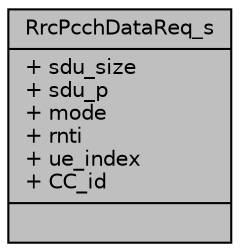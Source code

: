 digraph "RrcPcchDataReq_s"
{
 // LATEX_PDF_SIZE
  edge [fontname="Helvetica",fontsize="10",labelfontname="Helvetica",labelfontsize="10"];
  node [fontname="Helvetica",fontsize="10",shape=record];
  Node1 [label="{RrcPcchDataReq_s\n|+ sdu_size\l+ sdu_p\l+ mode\l+ rnti\l+ ue_index\l+ CC_id\l|}",height=0.2,width=0.4,color="black", fillcolor="grey75", style="filled", fontcolor="black",tooltip=" "];
}
